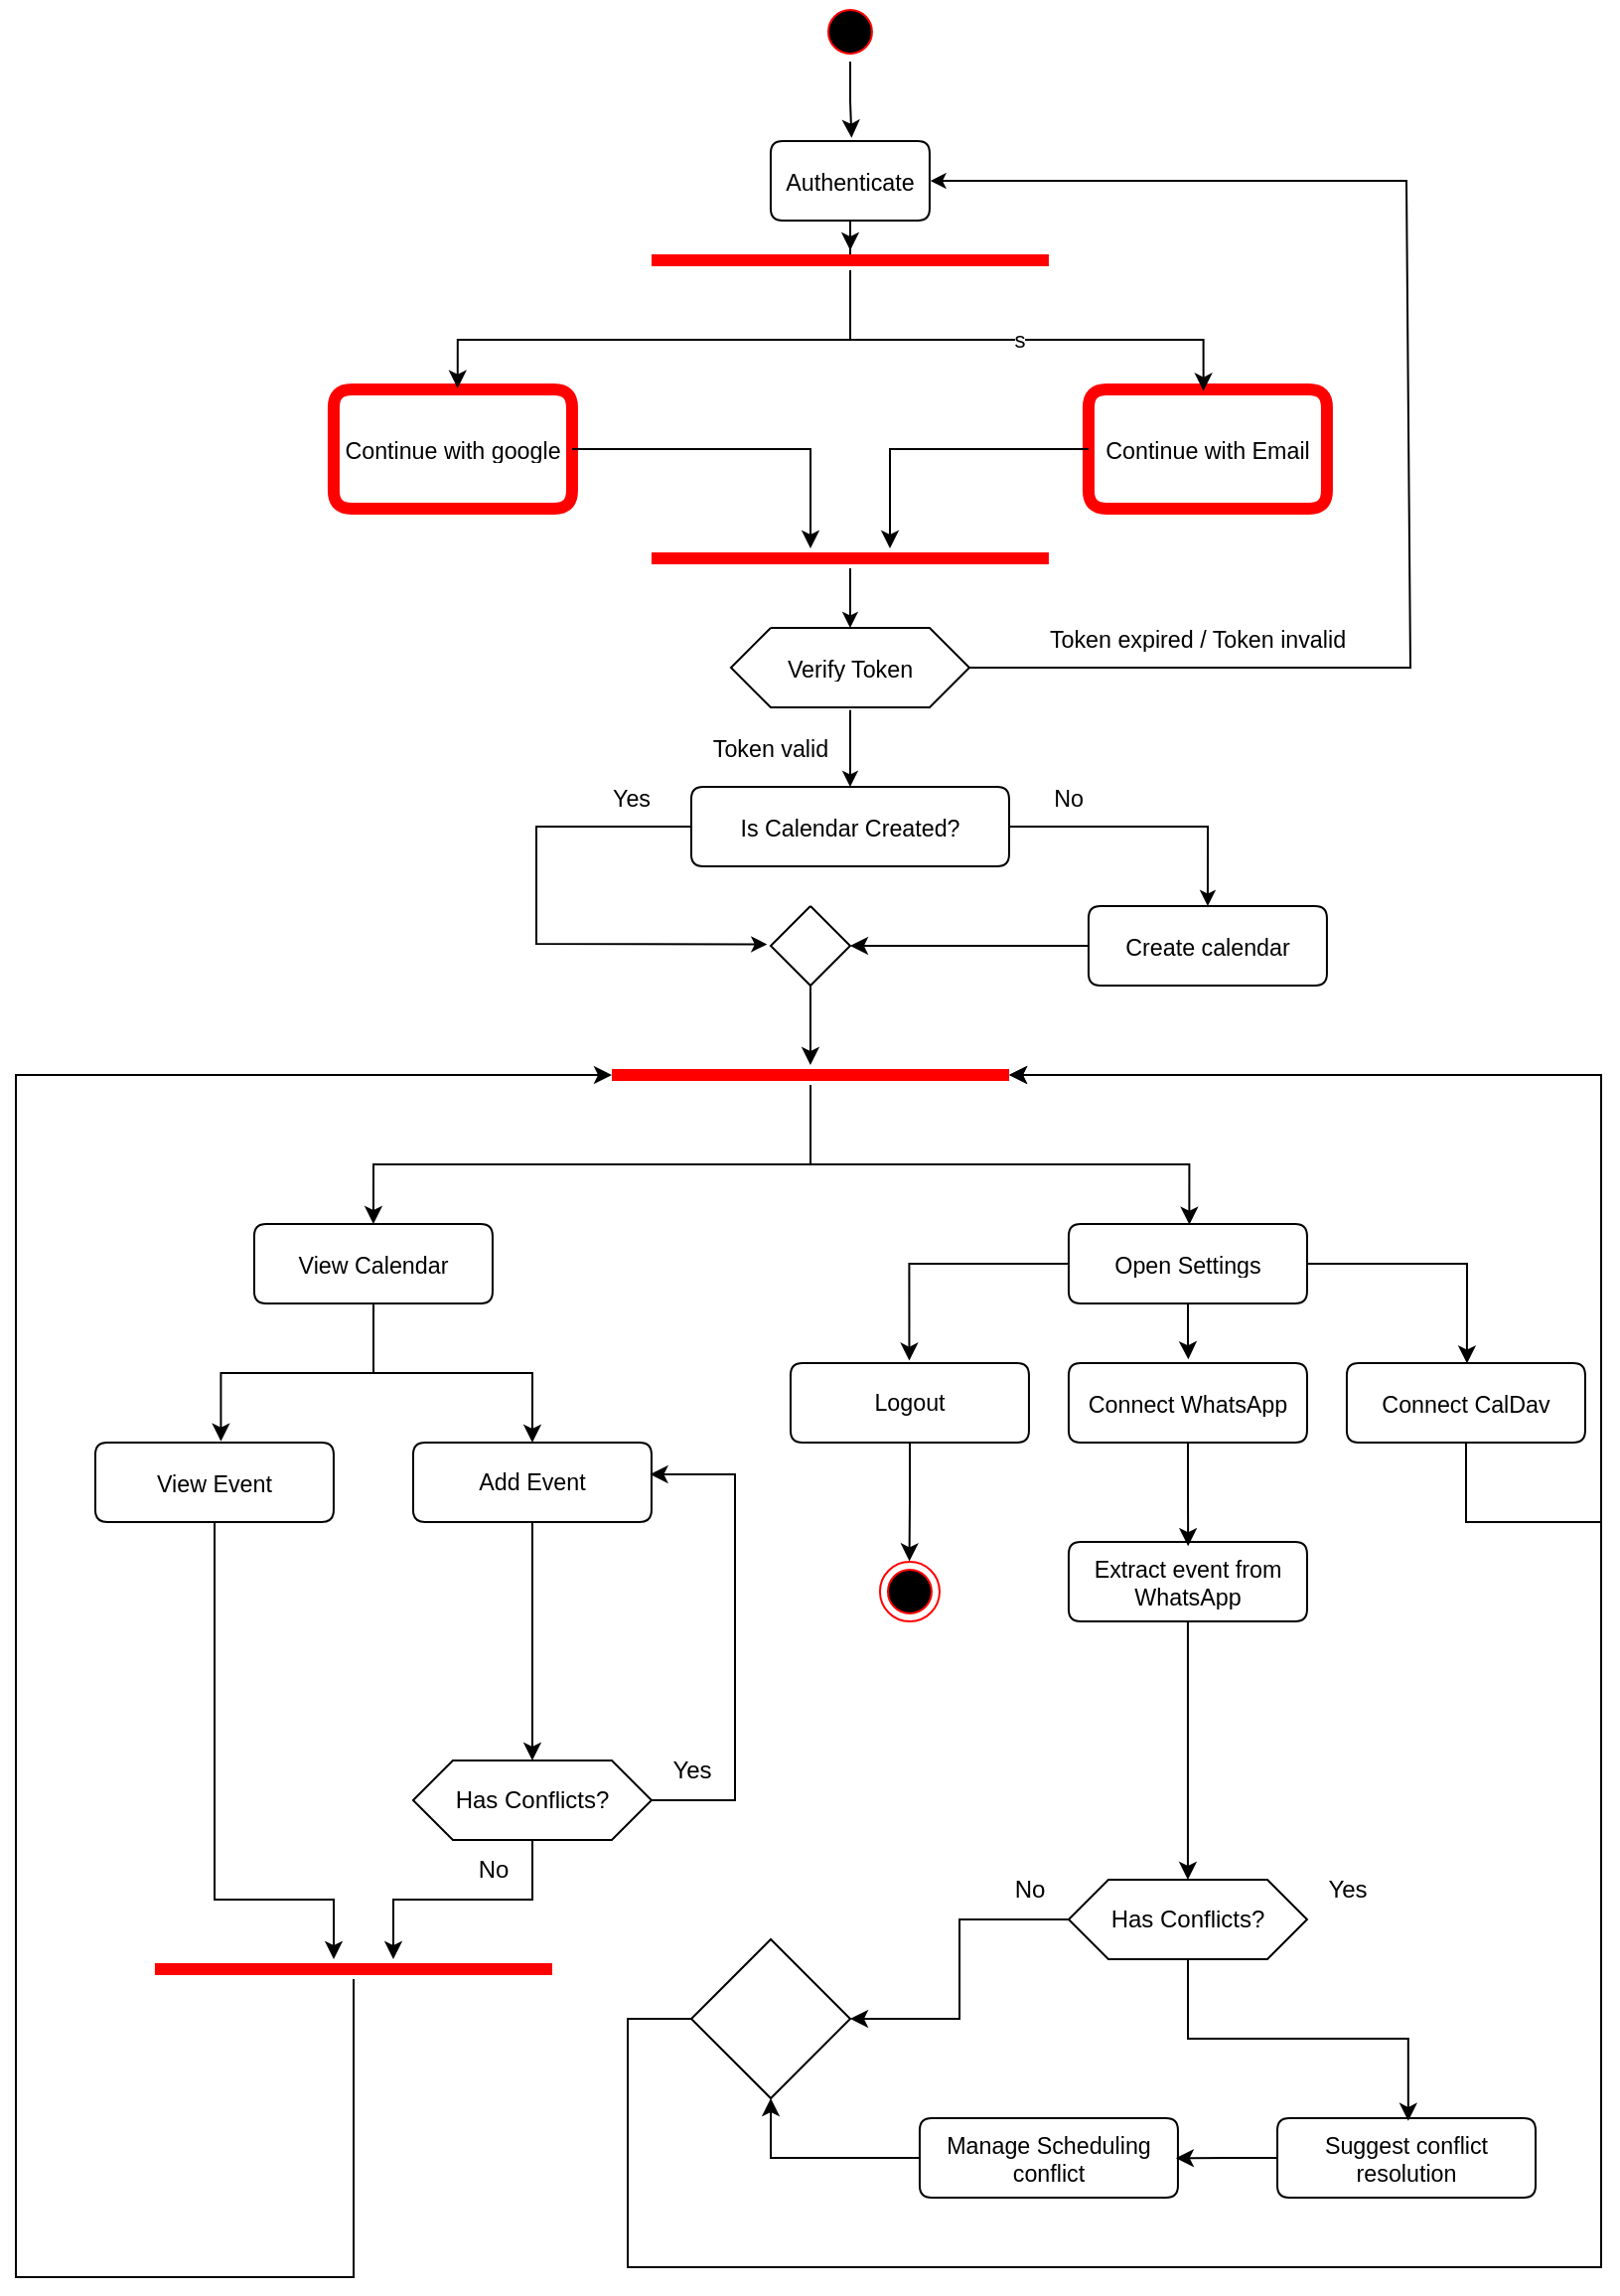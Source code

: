 <mxfile version="24.9.1" pages="2">
  <diagram name="Page-1" id="nKtN6wIFg5wTzeQDNyON">
    <mxGraphModel dx="1466" dy="856" grid="1" gridSize="10" guides="1" tooltips="1" connect="1" arrows="1" fold="1" page="1" pageScale="1" pageWidth="827" pageHeight="1169" math="0" shadow="0">
      <root>
        <mxCell id="0" />
        <mxCell id="1" parent="0" />
        <UserObject label="" tags="Background" id="j5F-Mz4OmRAsj-ysuy_4-1">
          <mxCell style="vsdxID=2;fillColor=#000000;gradientColor=none;shape=stencil(tVHLDoIwEPyaHktqVwl3xP9opEBjpWRbBf7e1sVIfJyMt9mZ2Uc7DErfqUEzKXxAd9KjqUPHYM+kNH2n0YSIGFQMysahbtFd+prqQSVnQmd3TRMm6ttABtvUJcVMzE7cywO5FR6jhA93kQGQG+c3ajEVeZbnn0aKiavJeI4uqGBcT+KiWYWt5nEdb6xql9kk+VHrYUX/euDXN//lwAien98Yaym7tf4aVqQoaKhu);strokeColor=#ff0000;spacingTop=-3;spacingBottom=-3;spacingLeft=-3;spacingRight=-3;points=[];labelBackgroundColor=none;rounded=0;html=1;whiteSpace=wrap;" vertex="1" parent="1">
            <mxGeometry x="416.97" width="30" height="30" as="geometry" />
          </mxCell>
        </UserObject>
        <mxCell id="j5F-Mz4OmRAsj-ysuy_4-152" style="edgeStyle=orthogonalEdgeStyle;rounded=0;orthogonalLoop=1;jettySize=auto;html=1;" edge="1" parent="1" source="j5F-Mz4OmRAsj-ysuy_4-2" target="j5F-Mz4OmRAsj-ysuy_4-3">
          <mxGeometry relative="1" as="geometry" />
        </mxCell>
        <UserObject label="&lt;div style=&quot;font-size: 1px&quot;&gt;&lt;font style=&quot;font-size:11.64px;font-family:Helvetica;color:#000000;direction:ltr;letter-spacing:0px;line-height:120%;opacity:1&quot;&gt;Authenticate&lt;/font&gt;&lt;/div&gt;" tags="Background" id="j5F-Mz4OmRAsj-ysuy_4-2">
          <mxCell style="verticalAlign=middle;align=center;overflow=width;vsdxID=3;fillColor=#ffffff;gradientColor=none;shape=stencil(nZBdDsIgEIRPs+8UEi9Q6wU8AZFVNiI0FH9PL+3EBI1PfduZ+SabDJl+8nZk0moqOZ35Lq54MlvSWqLnLKVeZAYy/TFlPuV0jQ56tJXUanHYodPNtFY2H/byYngbeChd0m1+9kCkED1btQMYJDZgp1ajH/0XXo1+gfVYxsBMEgK2bPPf8aqF4c3wBg==);strokeColor=#000000;spacingTop=-3;spacingBottom=-3;spacingLeft=-3;spacingRight=-3;points=[];labelBackgroundColor=none;rounded=1;html=1;whiteSpace=wrap;" vertex="1" parent="1">
            <mxGeometry x="391.97" y="70" width="80" height="40" as="geometry" />
          </mxCell>
        </UserObject>
        <UserObject label="" tags="Background" id="j5F-Mz4OmRAsj-ysuy_4-3">
          <mxCell style="vsdxID=5;fillColor=#ffffff;gradientColor=none;shape=stencil(fY9LDoAgDERP0z3SeALFe5iI0qhAEH+3F9KFxIW7mfa1nQI2m+m9Bim2GNysTxqiAWxBSrJGB4pJASrAZnRBT8HtdmDv+0xmtbojb7h4TuQJKW52NduOyYVsQVbij03iPcHpyt43TirxK6ge);strokeColor=#ff0000;strokeWidth=6;spacingTop=-3;spacingBottom=-3;spacingLeft=-3;spacingRight=-3;points=[];labelBackgroundColor=none;rounded=0;html=1;whiteSpace=wrap;" vertex="1" parent="1">
            <mxGeometry x="331.97" y="125" width="200" height="10" as="geometry" />
          </mxCell>
        </UserObject>
        <UserObject label="&lt;div style=&quot;font-size: 1px&quot;&gt;&lt;font style=&quot;font-size:11.64px;font-family:Helvetica;color:#000000;direction:ltr;letter-spacing:0px;line-height:120%;opacity:1&quot;&gt;Continue with google&lt;/font&gt;&lt;/div&gt;" tags="Background" id="j5F-Mz4OmRAsj-ysuy_4-4">
          <mxCell style="verticalAlign=middle;align=center;overflow=width;vsdxID=7;fillColor=#ffffff;gradientColor=none;shape=stencil(nZDNDsIgEISfZu8UTp5rfQGfgMgqGxEair9PL+3EBI2n3nZmvskmQ6afvB2ZtJpKTme+iyuezJa0lug5S6kXmYFMf0yZTzldo4MebSW1Whx26HQzrZXNh728GN4GHkqXdJufPRApRM9W7QAGiQ3YqdXoR/+FV6NfYD2WMTCThIAt2/x3vGpheDO8AQ==);strokeColor=#ff0000;strokeWidth=6;spacingTop=-3;spacingBottom=-3;spacingLeft=-3;spacingRight=-3;points=[];labelBackgroundColor=none;rounded=1;html=1;whiteSpace=wrap;" vertex="1" parent="1">
            <mxGeometry x="171.97" y="195" width="120" height="60" as="geometry" />
          </mxCell>
        </UserObject>
        <UserObject label="&lt;div style=&quot;font-size: 1px&quot;&gt;&lt;font style=&quot;font-size:11.64px;font-family:Helvetica;color:#000000;direction:ltr;letter-spacing:0px;line-height:120%;opacity:1&quot;&gt;Continue with Email&lt;/font&gt;&lt;/div&gt;" tags="Background" id="j5F-Mz4OmRAsj-ysuy_4-5">
          <mxCell style="verticalAlign=middle;align=center;overflow=width;vsdxID=9;fillColor=#ffffff;gradientColor=none;shape=stencil(nZDNDsIgEISfZu8UTp5rfQGfgMgqGxEair9PL+3EBI2n3nZmvskmQ6afvB2ZtJpKTme+iyuezJa0lug5S6kXmYFMf0yZTzldo4MebSW1Whx26HQzrZXNh728GN4GHkqXdJufPRApRM9W7QAGiQ3YqdXoR/+FV6NfYD2WMTCThIAt2/x3vGpheDO8AQ==);strokeColor=#ff0000;strokeWidth=6;spacingTop=-3;spacingBottom=-3;spacingLeft=-3;spacingRight=-3;points=[];labelBackgroundColor=none;rounded=1;html=1;whiteSpace=wrap;" vertex="1" parent="1">
            <mxGeometry x="551.97" y="195" width="120" height="60" as="geometry" />
          </mxCell>
        </UserObject>
        <UserObject label="&lt;div style=&quot;font-size: 1px&quot;&gt;&lt;font style=&quot;font-size:11.64px;font-family:Helvetica;color:#000000;direction:ltr;letter-spacing:0px;line-height:120%;opacity:1&quot;&gt;Verify Token&lt;/font&gt;&lt;/div&gt;" tags="Background" id="j5F-Mz4OmRAsj-ysuy_4-7">
          <mxCell style="verticalAlign=middle;align=center;overflow=width;vsdxID=14;fillColor=#ffffff;gradientColor=none;shape=stencil(UzV2Ls5ILEhVNTIoLinKz04tz0wpyVA1dlE1MsrMy0gtyiwBslSNXVWNndPyi1LTi/JL81Ig/IJEkEoQKze/DGRCBUSfoZmemTlIl5FBJUTEAMxzgyjOycxDUmxhrGdsTKxiQwMDFKWmJBkM043daAxH41VOvDsIhAaQgQjHtMycHEg0IMujhztQCBJnxq4A);strokeColor=#000000;spacingTop=-3;spacingBottom=-3;spacingLeft=-3;spacingRight=-3;points=[];labelBackgroundColor=none;rounded=0;html=1;whiteSpace=wrap;" vertex="1" parent="1">
            <mxGeometry x="371.97" y="315" width="120" height="40" as="geometry" />
          </mxCell>
        </UserObject>
        <UserObject label="&lt;div style=&quot;font-size: 1px&quot;&gt;&lt;font style=&quot;font-size:11.64px;font-family:Helvetica;color:#000000;direction:ltr;letter-spacing:0px;line-height:120%;opacity:1&quot;&gt;Token expired / Token invalid&lt;/font&gt;&lt;/div&gt;" tags="Background" id="j5F-Mz4OmRAsj-ysuy_4-8">
          <mxCell style="verticalAlign=middle;align=center;overflow=width;vsdxID=19;fillColor=none;gradientColor=none;shape=stencil(nZBRDoQgDERP03+WHsHFe5iISyOCQdT19kIaIxq//Jtp3zTpAFaTaUYNUkwx+F6v1EYD+AUpyRkdKCYFqACrzgf9C352LfuxyWRWg1/yhT/nRE5IsZWuZtCSK8CPeI0e/hF+jV7AJM4PO7KWCyr390bSiNtEtQM=);strokeColor=none;spacingTop=-3;spacingBottom=-3;spacingLeft=-3;spacingRight=-3;points=[];labelBackgroundColor=none;rounded=0;html=1;whiteSpace=wrap;" vertex="1" parent="1">
            <mxGeometry x="521.97" y="305" width="170" height="30" as="geometry" />
          </mxCell>
        </UserObject>
        <UserObject label="&lt;div style=&quot;font-size: 1px&quot;&gt;&lt;font style=&quot;font-size:11.64px;font-family:Helvetica;color:#000000;direction:ltr;letter-spacing:0px;line-height:120%;opacity:1&quot;&gt;Token valid&lt;/font&gt;&lt;/div&gt;" tags="Background" id="j5F-Mz4OmRAsj-ysuy_4-10">
          <mxCell style="verticalAlign=middle;align=center;overflow=width;vsdxID=22;fillColor=none;gradientColor=none;shape=stencil(nZBRDoQgDERP03+WHsHFe5iISyOCQdT19kIaIxq//Jtp3zTpAFaTaUYNUkwx+F6v1EYD+AUpyRkdKCYFqACrzgf9C352LfuxyWRWg1/yhT/nRE5IsZWuZtCSK8CPeI0e/hF+jV7AJM4PO7KWCyr390bSiNtEtQM=);strokeColor=none;spacingTop=-3;spacingBottom=-3;spacingLeft=-3;spacingRight=-3;points=[];labelBackgroundColor=none;rounded=0;html=1;whiteSpace=wrap;" vertex="1" parent="1">
            <mxGeometry x="352" y="365" width="80" height="20" as="geometry" />
          </mxCell>
        </UserObject>
        <UserObject label="&lt;div style=&quot;font-size: 1px&quot;&gt;&lt;font style=&quot;font-size:11.64px;font-family:Helvetica;color:#000000;direction:ltr;letter-spacing:0px;line-height:120%;opacity:1&quot;&gt;Connect WhatsApp&lt;/font&gt;&lt;/div&gt;" tags="Background" id="j5F-Mz4OmRAsj-ysuy_4-11">
          <mxCell style="verticalAlign=middle;align=center;overflow=width;vsdxID=24;fillColor=#ffffff;gradientColor=none;shape=stencil(nZBdDsIgEIRPs+8UEi9Q6wU8AZFVNiI0FH9PL+3EBI1PfduZ+SabDJl+8nZk0moqOZ35Lq54MlvSWqLnLKVeZAYy/TFlPuV0jQ56tJXUanHYodPNtFY2H/byYngbeChd0m1+9kCkED1btQMYJDZgp1ajH/0XXo1+gfVYxsBMEgK2bPPf8aqF4c3wBg==);strokeColor=#000000;spacingTop=-3;spacingBottom=-3;spacingLeft=-3;spacingRight=-3;points=[];labelBackgroundColor=none;rounded=1;html=1;whiteSpace=wrap;" vertex="1" parent="1">
            <mxGeometry x="541.97" y="685" width="120" height="40" as="geometry" />
          </mxCell>
        </UserObject>
        <mxCell id="j5F-Mz4OmRAsj-ysuy_4-105" style="edgeStyle=orthogonalEdgeStyle;rounded=0;orthogonalLoop=1;jettySize=auto;html=1;" edge="1" parent="1" source="j5F-Mz4OmRAsj-ysuy_4-12" target="j5F-Mz4OmRAsj-ysuy_4-103">
          <mxGeometry relative="1" as="geometry">
            <Array as="points">
              <mxPoint x="112" y="955" />
              <mxPoint x="172" y="955" />
            </Array>
          </mxGeometry>
        </mxCell>
        <UserObject label="&lt;div style=&quot;font-size: 1px&quot;&gt;&lt;font style=&quot;font-size:11.64px;font-family:Helvetica;color:#000000;direction:ltr;letter-spacing:0px;line-height:120%;opacity:1&quot;&gt;View Event&lt;/font&gt;&lt;/div&gt;" tags="Background" id="j5F-Mz4OmRAsj-ysuy_4-12">
          <mxCell style="verticalAlign=middle;align=center;overflow=width;vsdxID=27;fillColor=#ffffff;gradientColor=none;shape=stencil(nZBdDsIgEIRPs+8UEi9Q6wU8AZFVNiI0FH9PL+3EBI1PfduZ+SabDJl+8nZk0moqOZ35Lq54MlvSWqLnLKVeZAYy/TFlPuV0jQ56tJXUanHYodPNtFY2H/byYngbeChd0m1+9kCkED1btQMYJDZgp1ajH/0XXo1+gfVYxsBMEgK2bPPf8aqF4c3wBg==);strokeColor=#000000;spacingTop=-3;spacingBottom=-3;spacingLeft=-3;spacingRight=-3;points=[];labelBackgroundColor=none;rounded=1;html=1;whiteSpace=wrap;" vertex="1" parent="1">
            <mxGeometry x="51.97" y="725" width="120" height="40" as="geometry" />
          </mxCell>
        </UserObject>
        <mxCell id="j5F-Mz4OmRAsj-ysuy_4-162" style="edgeStyle=orthogonalEdgeStyle;rounded=0;orthogonalLoop=1;jettySize=auto;html=1;entryX=0.5;entryY=0;entryDx=0;entryDy=0;" edge="1" parent="1" source="j5F-Mz4OmRAsj-ysuy_4-13" target="j5F-Mz4OmRAsj-ysuy_4-128">
          <mxGeometry relative="1" as="geometry" />
        </mxCell>
        <UserObject label="&lt;div style=&quot;font-size: 1px&quot;&gt;&lt;font style=&quot;font-size:11.64px;font-family:Helvetica;color:#000000;direction:ltr;letter-spacing:0px;line-height:120%;opacity:1&quot;&gt;Extract event from WhatsApp&lt;/font&gt;&lt;/div&gt;" tags="Background" id="j5F-Mz4OmRAsj-ysuy_4-13">
          <mxCell style="verticalAlign=middle;align=center;overflow=width;vsdxID=25;fillColor=#ffffff;gradientColor=none;shape=stencil(nZBdDsIgEIRPs+8UEi9Q6wU8AZFVNiI0FH9PL+3EBI1PfduZ+SabDJl+8nZk0moqOZ35Lq54MlvSWqLnLKVeZAYy/TFlPuV0jQ56tJXUanHYodPNtFY2H/byYngbeChd0m1+9kCkED1btQMYJDZgp1ajH/0XXo1+gfVYxsBMEgK2bPPf8aqF4c3wBg==);strokeColor=#000000;spacingTop=-3;spacingBottom=-3;spacingLeft=-3;spacingRight=-3;points=[];labelBackgroundColor=none;rounded=1;html=1;whiteSpace=wrap;" vertex="1" parent="1">
            <mxGeometry x="541.97" y="775" width="120" height="40" as="geometry" />
          </mxCell>
        </UserObject>
        <mxCell id="j5F-Mz4OmRAsj-ysuy_4-93" style="edgeStyle=orthogonalEdgeStyle;rounded=0;orthogonalLoop=1;jettySize=auto;html=1;" edge="1" parent="1" source="j5F-Mz4OmRAsj-ysuy_4-14" target="j5F-Mz4OmRAsj-ysuy_4-91">
          <mxGeometry relative="1" as="geometry" />
        </mxCell>
        <UserObject label="" tags="Background" id="j5F-Mz4OmRAsj-ysuy_4-14">
          <mxCell style="vsdxID=31;fillColor=#ffffff;gradientColor=none;shape=stencil(nZBLDoQgEERP03uk4wnUuYeJKB0RDDKj3l5Ix/iJcTG7KnhVSRdgMel6VCDFFLzr1UxN0IAlSElWK08hKsAKsGidV513X9uwH+tEJjW4X2pYOJeLFJFiZcvuw6QheyIzcUXzF/bWukcf2b9bL2QUx4ktGcMLnf/vk8QnnhOrDQ==);strokeColor=#000000;spacingTop=-3;spacingBottom=-3;spacingLeft=-3;spacingRight=-3;points=[];labelBackgroundColor=none;rounded=0;html=1;whiteSpace=wrap;" vertex="1" parent="1">
            <mxGeometry x="391.97" y="455" width="40" height="40" as="geometry" />
          </mxCell>
        </UserObject>
        <mxCell id="j5F-Mz4OmRAsj-ysuy_4-151" style="edgeStyle=orthogonalEdgeStyle;rounded=0;orthogonalLoop=1;jettySize=auto;html=1;entryX=0.5;entryY=0;entryDx=0;entryDy=0;" edge="1" parent="1" source="j5F-Mz4OmRAsj-ysuy_4-17" target="j5F-Mz4OmRAsj-ysuy_4-145">
          <mxGeometry relative="1" as="geometry" />
        </mxCell>
        <UserObject label="&lt;div style=&quot;&quot;&gt;&lt;span style=&quot;font-size: 11.64px;&quot;&gt;Add Event&lt;/span&gt;&lt;/div&gt;" tags="Background" id="j5F-Mz4OmRAsj-ysuy_4-17">
          <mxCell style="verticalAlign=middle;align=center;overflow=width;vsdxID=40;fillColor=#ffffff;gradientColor=none;shape=stencil(nZBdDsIgEIRPs+8UEi9Q6wU8AZFVNiI0FH9PL+3EBI1PfduZ+SabDJl+8nZk0moqOZ35Lq54MlvSWqLnLKVeZAYy/TFlPuV0jQ56tJXUanHYodPNtFY2H/byYngbeChd0m1+9kCkED1btQMYJDZgp1ajH/0XXo1+gfVYxsBMEgK2bPPf8aqF4c3wBg==);strokeColor=#000000;spacingTop=-3;spacingBottom=-3;spacingLeft=-3;spacingRight=-3;points=[];labelBackgroundColor=none;rounded=1;html=1;whiteSpace=wrap;" vertex="1" parent="1">
            <mxGeometry x="211.97" y="725" width="120" height="40" as="geometry" />
          </mxCell>
        </UserObject>
        <UserObject label="&lt;div style=&quot;font-size: 1px&quot;&gt;&lt;font style=&quot;font-size:11.64px;font-family:Helvetica;color:#000000;direction:ltr;letter-spacing:0px;line-height:120%;opacity:1&quot;&gt;View Calendar&lt;/font&gt;&lt;/div&gt;" tags="Background" id="j5F-Mz4OmRAsj-ysuy_4-19">
          <mxCell style="verticalAlign=middle;align=center;overflow=width;vsdxID=43;fillColor=#ffffff;gradientColor=none;shape=stencil(nZBdDsIgEIRPs+8UEi9Q6wU8AZFVNiI0FH9PL+3EBI1PfduZ+SabDJl+8nZk0moqOZ35Lq54MlvSWqLnLKVeZAYy/TFlPuV0jQ56tJXUanHYodPNtFY2H/byYngbeChd0m1+9kCkED1btQMYJDZgp1ajH/0XXo1+gfVYxsBMEgK2bPPf8aqF4c3wBg==);strokeColor=#000000;spacingTop=-3;spacingBottom=-3;spacingLeft=-3;spacingRight=-3;points=[];labelBackgroundColor=none;rounded=1;html=1;whiteSpace=wrap;" vertex="1" parent="1">
            <mxGeometry x="131.97" y="615" width="120" height="40" as="geometry" />
          </mxCell>
        </UserObject>
        <UserObject label="&lt;div style=&quot;font-size: 1px&quot;&gt;&lt;font style=&quot;font-size:11.64px;font-family:Helvetica;color:#000000;direction:ltr;letter-spacing:0px;line-height:120%;opacity:1&quot;&gt;Suggest conflict resolution&lt;/font&gt;&lt;/div&gt;" tags="Background" id="j5F-Mz4OmRAsj-ysuy_4-20">
          <mxCell style="verticalAlign=middle;align=center;overflow=width;vsdxID=46;fillColor=#ffffff;gradientColor=none;shape=stencil(nZBdDsIgEIRPs+8UEi9Q6wU8AZFVNiI0FH9PL+3EBI1PfduZ+SabDJl+8nZk0moqOZ35Lq54MlvSWqLnLKVeZAYy/TFlPuV0jQ56tJXUanHYodPNtFY2H/byYngbeChd0m1+9kCkED1btQMYJDZgp1ajH/0XXo1+gfVYxsBMEgK2bPPf8aqF4c3wBg==);strokeColor=#000000;spacingTop=-3;spacingBottom=-3;spacingLeft=-3;spacingRight=-3;points=[];labelBackgroundColor=none;rounded=1;html=1;whiteSpace=wrap;" vertex="1" parent="1">
            <mxGeometry x="647" y="1065" width="130" height="40" as="geometry" />
          </mxCell>
        </UserObject>
        <UserObject label="&lt;div style=&quot;font-size: 1px&quot;&gt;&lt;font style=&quot;font-size:11.64px;font-family:Helvetica;color:#000000;direction:ltr;letter-spacing:0px;line-height:120%;opacity:1&quot;&gt;Is Calendar Created?&lt;/font&gt;&lt;/div&gt;" tags="Background" id="j5F-Mz4OmRAsj-ysuy_4-21">
          <mxCell style="verticalAlign=middle;align=center;overflow=width;vsdxID=21;fillColor=#ffffff;gradientColor=none;shape=stencil(nZBdDsIgEIRPs+8UEi9Q6wU8AZFVNiI0FH9PL+3EBI1PfduZ+SabDJl+8nZk0moqOZ35Lq54MlvSWqLnLKVeZAYy/TFlPuV0jQ56tJXUanHYodPNtFY2H/byYngbeChd0m1+9kCkED1btQMYJDZgp1ajH/0XXo1+gfVYxsBMEgK2bPPf8aqF4c3wBg==);strokeColor=#000000;spacingTop=-3;spacingBottom=-3;spacingLeft=-3;spacingRight=-3;points=[];labelBackgroundColor=none;rounded=1;html=1;whiteSpace=wrap;" vertex="1" parent="1">
            <mxGeometry x="351.97" y="395" width="160" height="40" as="geometry" />
          </mxCell>
        </UserObject>
        <mxCell id="j5F-Mz4OmRAsj-ysuy_4-98" style="edgeStyle=orthogonalEdgeStyle;rounded=0;orthogonalLoop=1;jettySize=auto;html=1;" edge="1" parent="1" source="j5F-Mz4OmRAsj-ysuy_4-22" target="j5F-Mz4OmRAsj-ysuy_4-14">
          <mxGeometry relative="1" as="geometry">
            <mxPoint x="611.97" y="695" as="targetPoint" />
            <Array as="points">
              <mxPoint x="494" y="475" />
              <mxPoint x="494" y="475" />
            </Array>
          </mxGeometry>
        </mxCell>
        <UserObject label="&lt;div style=&quot;font-size: 1px&quot;&gt;&lt;font style=&quot;font-size:11.64px;font-family:Helvetica;color:#000000;direction:ltr;letter-spacing:0px;line-height:120%;opacity:1&quot;&gt;Create calendar&lt;/font&gt;&lt;/div&gt;" tags="Background" id="j5F-Mz4OmRAsj-ysuy_4-22">
          <mxCell style="verticalAlign=middle;align=center;overflow=width;vsdxID=52;fillColor=#ffffff;gradientColor=none;shape=stencil(nZBdDsIgEIRPs+8UEi9Q6wU8AZFVNiI0FH9PL+3EBI1PfduZ+SabDJl+8nZk0moqOZ35Lq54MlvSWqLnLKVeZAYy/TFlPuV0jQ56tJXUanHYodPNtFY2H/byYngbeChd0m1+9kCkED1btQMYJDZgp1ajH/0XXo1+gfVYxsBMEgK2bPPf8aqF4c3wBg==);strokeColor=#000000;spacingTop=-3;spacingBottom=-3;spacingLeft=-3;spacingRight=-3;points=[];labelBackgroundColor=none;rounded=1;html=1;whiteSpace=wrap;" vertex="1" parent="1">
            <mxGeometry x="551.97" y="455" width="120" height="40" as="geometry" />
          </mxCell>
        </UserObject>
        <mxCell id="j5F-Mz4OmRAsj-ysuy_4-140" style="edgeStyle=orthogonalEdgeStyle;rounded=0;orthogonalLoop=1;jettySize=auto;html=1;entryX=0.5;entryY=1;entryDx=0;entryDy=0;" edge="1" parent="1" source="j5F-Mz4OmRAsj-ysuy_4-23" target="j5F-Mz4OmRAsj-ysuy_4-138">
          <mxGeometry relative="1" as="geometry" />
        </mxCell>
        <UserObject label="&lt;div style=&quot;font-size: 1px&quot;&gt;&lt;font style=&quot;font-size:11.64px;font-family:Helvetica;color:#000000;direction:ltr;letter-spacing:0px;line-height:120%;opacity:1&quot;&gt;Manage Scheduling conflict&lt;/font&gt;&lt;/div&gt;" tags="Background" id="j5F-Mz4OmRAsj-ysuy_4-23">
          <mxCell style="verticalAlign=middle;align=center;overflow=width;vsdxID=49;fillColor=#ffffff;gradientColor=none;shape=stencil(nZBdDsIgEIRPs+8UEi9Q6wU8AZFVNiI0FH9PL+3EBI1PfduZ+SabDJl+8nZk0moqOZ35Lq54MlvSWqLnLKVeZAYy/TFlPuV0jQ56tJXUanHYodPNtFY2H/byYngbeChd0m1+9kCkED1btQMYJDZgp1ajH/0XXo1+gfVYxsBMEgK2bPPf8aqF4c3wBg==);strokeColor=#000000;spacingTop=-3;spacingBottom=-3;spacingLeft=-3;spacingRight=-3;points=[];labelBackgroundColor=none;rounded=1;html=1;whiteSpace=wrap;" vertex="1" parent="1">
            <mxGeometry x="466.97" y="1065" width="130" height="40" as="geometry" />
          </mxCell>
        </UserObject>
        <UserObject label="&lt;div style=&quot;font-size: 1px&quot;&gt;&lt;font style=&quot;font-size:11.64px;font-family:Helvetica;color:#000000;direction:ltr;letter-spacing:0px;line-height:120%;opacity:1&quot;&gt;No&lt;/font&gt;&lt;/div&gt;" tags="Background" id="j5F-Mz4OmRAsj-ysuy_4-31">
          <mxCell style="verticalAlign=middle;align=center;overflow=width;vsdxID=70;fillColor=none;gradientColor=none;shape=stencil(nZBRDoQgDERP03+WHsHFe5iISyOCQdT19kIaIxq//Jtp3zTpAFaTaUYNUkwx+F6v1EYD+AUpyRkdKCYFqACrzgf9C352LfuxyWRWg1/yhT/nRE5IsZWuZtCSK8CPeI0e/hF+jV7AJM4PO7KWCyr390bSiNtEtQM=);strokeColor=none;spacingTop=-3;spacingBottom=-3;spacingLeft=-3;spacingRight=-3;points=[];labelBackgroundColor=none;rounded=0;html=1;whiteSpace=wrap;" vertex="1" parent="1">
            <mxGeometry x="511.97" y="385" width="60" height="30" as="geometry" />
          </mxCell>
        </UserObject>
        <UserObject label="&lt;div style=&quot;font-size: 1px&quot;&gt;&lt;font style=&quot;font-size:11.64px;font-family:Helvetica;color:#000000;direction:ltr;letter-spacing:0px;line-height:120%;opacity:1&quot;&gt;Yes&lt;/font&gt;&lt;/div&gt;" tags="Background" id="j5F-Mz4OmRAsj-ysuy_4-32">
          <mxCell style="verticalAlign=middle;align=center;overflow=width;vsdxID=71;fillColor=none;gradientColor=none;shape=stencil(nZBRDoQgDERP03+WHsHFe5iISyOCQdT19kIaIxq//Jtp3zTpAFaTaUYNUkwx+F6v1EYD+AUpyRkdKCYFqACrzgf9C352LfuxyWRWg1/yhT/nRE5IsZWuZtCSK8CPeI0e/hF+jV7AJM4PO7KWCyr390bSiNtEtQM=);strokeColor=none;spacingTop=-3;spacingBottom=-3;spacingLeft=-3;spacingRight=-3;points=[];labelBackgroundColor=none;rounded=0;html=1;whiteSpace=wrap;" vertex="1" parent="1">
            <mxGeometry x="292" y="385" width="60" height="30" as="geometry" />
          </mxCell>
        </UserObject>
        <UserObject label="" tags="Background" id="j5F-Mz4OmRAsj-ysuy_4-39">
          <mxCell style="vsdxID=13;edgeStyle=none;startArrow=none;endArrow=classic;startSize=5;endSize=5;strokeColor=#000000;spacingTop=0;spacingBottom=0;spacingLeft=0;spacingRight=0;verticalAlign=middle;html=1;labelBackgroundColor=#ffffff;rounded=0;entryX=0.5;entryY=0;entryDx=0;entryDy=0;entryPerimeter=0;" edge="1" parent="1" source="j5F-Mz4OmRAsj-ysuy_4-126" target="j5F-Mz4OmRAsj-ysuy_4-7">
            <mxGeometry relative="1" as="geometry">
              <mxPoint y="121" as="offset" />
              <Array as="points" />
              <mxPoint x="431.97" y="325" as="sourcePoint" />
            </mxGeometry>
          </mxCell>
        </UserObject>
        <mxCell id="j5F-Mz4OmRAsj-ysuy_4-40" vertex="1" parent="1">
          <mxGeometry x="712" y="145" as="geometry" />
        </mxCell>
        <UserObject label="" tags="Background" id="j5F-Mz4OmRAsj-ysuy_4-41">
          <mxCell style="vsdxID=15;edgeStyle=none;startArrow=none;endArrow=classic;startSize=5;endSize=5;strokeColor=#000000;spacingTop=0;spacingBottom=0;spacingLeft=0;spacingRight=0;verticalAlign=middle;html=1;labelBackgroundColor=#ffffff;rounded=0;exitX=1;exitY=0.5;exitDx=0;exitDy=0;exitPerimeter=0;entryX=1.004;entryY=0.501;entryDx=0;entryDy=0;entryPerimeter=0;" edge="1" parent="1" source="j5F-Mz4OmRAsj-ysuy_4-7" target="j5F-Mz4OmRAsj-ysuy_4-2">
            <mxGeometry relative="1" as="geometry">
              <mxPoint x="-201" y="151" as="offset" />
              <Array as="points">
                <mxPoint x="714" y="335" />
                <mxPoint x="712" y="90" />
              </Array>
              <mxPoint x="692" y="145" as="targetPoint" />
            </mxGeometry>
          </mxCell>
        </UserObject>
        <mxCell id="j5F-Mz4OmRAsj-ysuy_4-43" vertex="1" parent="1">
          <mxGeometry x="712" y="145" as="geometry" />
        </mxCell>
        <UserObject label="" tags="Background" id="j5F-Mz4OmRAsj-ysuy_4-45">
          <mxCell style="vsdxID=20;edgeStyle=none;startArrow=none;endArrow=classic;startSize=5;endSize=5;strokeColor=#000000;spacingTop=0;spacingBottom=0;spacingLeft=0;spacingRight=0;verticalAlign=middle;html=1;labelBackgroundColor=#ffffff;rounded=0;exitX=0.5;exitY=1.033;exitDx=0;exitDy=0;exitPerimeter=0;entryX=0.5;entryY=0;entryDx=0;entryDy=0;entryPerimeter=0;" edge="1" parent="1" source="j5F-Mz4OmRAsj-ysuy_4-7" target="j5F-Mz4OmRAsj-ysuy_4-21">
            <mxGeometry relative="1" as="geometry">
              <mxPoint y="126" as="offset" />
              <Array as="points" />
              <mxPoint x="452" y="545" as="sourcePoint" />
            </mxGeometry>
          </mxCell>
        </UserObject>
        <mxCell id="j5F-Mz4OmRAsj-ysuy_4-48" vertex="1" parent="1">
          <mxGeometry x="191.97" y="775" as="geometry" />
        </mxCell>
        <mxCell id="j5F-Mz4OmRAsj-ysuy_4-54" vertex="1" parent="1">
          <mxGeometry x="531.97" y="915" as="geometry" />
        </mxCell>
        <UserObject label="" tags="Background" id="j5F-Mz4OmRAsj-ysuy_4-64">
          <mxCell style="vsdxID=51;edgeStyle=none;startArrow=none;endArrow=classic;startSize=5;endSize=5;strokeColor=#000000;spacingTop=0;spacingBottom=0;spacingLeft=0;spacingRight=0;verticalAlign=middle;html=1;labelBackgroundColor=#ffffff;rounded=0;exitX=1;exitY=0.5;exitDx=0;exitDy=0;exitPerimeter=0;entryX=0.5;entryY=0;entryDx=0;entryDy=0;entryPerimeter=0;" edge="1" parent="1" source="j5F-Mz4OmRAsj-ysuy_4-21" target="j5F-Mz4OmRAsj-ysuy_4-22">
            <mxGeometry relative="1" as="geometry">
              <mxPoint x="-55" y="131" as="offset" />
              <Array as="points">
                <mxPoint x="612" y="415" />
              </Array>
            </mxGeometry>
          </mxCell>
        </UserObject>
        <mxCell id="j5F-Mz4OmRAsj-ysuy_4-65" vertex="1" parent="1">
          <mxGeometry x="271.97" y="635" as="geometry" />
        </mxCell>
        <UserObject label="" tags="Background" id="j5F-Mz4OmRAsj-ysuy_4-66">
          <mxCell style="vsdxID=53;edgeStyle=none;startArrow=none;endArrow=classic;startSize=5;endSize=5;strokeColor=#000000;spacingTop=0;spacingBottom=0;spacingLeft=0;spacingRight=0;verticalAlign=middle;html=1;labelBackgroundColor=#ffffff;rounded=0;exitX=0;exitY=0.5;exitDx=0;exitDy=0;exitPerimeter=0;entryX=-0.046;entryY=0.481;entryDx=0;entryDy=0;entryPerimeter=0;" edge="1" parent="1" source="j5F-Mz4OmRAsj-ysuy_4-21" target="j5F-Mz4OmRAsj-ysuy_4-14">
            <mxGeometry relative="1" as="geometry">
              <mxPoint x="79" y="186" as="offset" />
              <Array as="points">
                <mxPoint x="274" y="415" />
                <mxPoint x="274" y="474" />
              </Array>
            </mxGeometry>
          </mxCell>
        </UserObject>
        <mxCell id="j5F-Mz4OmRAsj-ysuy_4-69" vertex="1" parent="1">
          <mxGeometry x="191.97" y="775" as="geometry" />
        </mxCell>
        <mxCell id="j5F-Mz4OmRAsj-ysuy_4-81" style="edgeStyle=orthogonalEdgeStyle;rounded=0;orthogonalLoop=1;jettySize=auto;html=1;entryX=0.5;entryY=0;entryDx=0;entryDy=0;entryPerimeter=0;" edge="1" parent="1" source="j5F-Mz4OmRAsj-ysuy_4-19" target="j5F-Mz4OmRAsj-ysuy_4-17">
          <mxGeometry relative="1" as="geometry" />
        </mxCell>
        <UserObject label="&lt;div style=&quot;font-size: 1px&quot;&gt;&lt;font style=&quot;font-size:11.64px;font-family:Helvetica;color:#000000;direction:ltr;letter-spacing:0px;line-height:120%;opacity:1&quot;&gt;Open Settings&lt;/font&gt;&lt;/div&gt;" tags="Background" id="j5F-Mz4OmRAsj-ysuy_4-82">
          <mxCell style="verticalAlign=middle;align=center;overflow=width;vsdxID=24;fillColor=#ffffff;gradientColor=none;shape=stencil(nZBdDsIgEIRPs+8UEi9Q6wU8AZFVNiI0FH9PL+3EBI1PfduZ+SabDJl+8nZk0moqOZ35Lq54MlvSWqLnLKVeZAYy/TFlPuV0jQ56tJXUanHYodPNtFY2H/byYngbeChd0m1+9kCkED1btQMYJDZgp1ajH/0XXo1+gfVYxsBMEgK2bPPf8aqF4c3wBg==);strokeColor=#000000;spacingTop=-3;spacingBottom=-3;spacingLeft=-3;spacingRight=-3;points=[];labelBackgroundColor=none;rounded=1;html=1;whiteSpace=wrap;" vertex="1" parent="1">
            <mxGeometry x="541.97" y="615" width="120" height="40" as="geometry" />
          </mxCell>
        </UserObject>
        <mxCell id="j5F-Mz4OmRAsj-ysuy_4-83" style="edgeStyle=orthogonalEdgeStyle;rounded=0;orthogonalLoop=1;jettySize=auto;html=1;entryX=0.527;entryY=-0.016;entryDx=0;entryDy=0;entryPerimeter=0;" edge="1" parent="1" source="j5F-Mz4OmRAsj-ysuy_4-19" target="j5F-Mz4OmRAsj-ysuy_4-12">
          <mxGeometry relative="1" as="geometry" />
        </mxCell>
        <mxCell id="j5F-Mz4OmRAsj-ysuy_4-154" style="edgeStyle=orthogonalEdgeStyle;rounded=0;orthogonalLoop=1;jettySize=auto;html=1;entryX=1;entryY=0.5;entryDx=0;entryDy=0;entryPerimeter=0;" edge="1" parent="1" source="j5F-Mz4OmRAsj-ysuy_4-84" target="j5F-Mz4OmRAsj-ysuy_4-91">
          <mxGeometry relative="1" as="geometry">
            <mxPoint x="584" y="535" as="targetPoint" />
            <Array as="points">
              <mxPoint x="742" y="765" />
              <mxPoint x="810" y="765" />
              <mxPoint x="810" y="540" />
            </Array>
          </mxGeometry>
        </mxCell>
        <UserObject label="&lt;div style=&quot;font-size: 1px&quot;&gt;&lt;font style=&quot;font-size:11.64px;font-family:Helvetica;color:#000000;direction:ltr;letter-spacing:0px;line-height:120%;opacity:1&quot;&gt;Connect CalDav&lt;/font&gt;&lt;/div&gt;" tags="Background" id="j5F-Mz4OmRAsj-ysuy_4-84">
          <mxCell style="verticalAlign=middle;align=center;overflow=width;vsdxID=24;fillColor=#ffffff;gradientColor=none;shape=stencil(nZBdDsIgEIRPs+8UEi9Q6wU8AZFVNiI0FH9PL+3EBI1PfduZ+SabDJl+8nZk0moqOZ35Lq54MlvSWqLnLKVeZAYy/TFlPuV0jQ56tJXUanHYodPNtFY2H/byYngbeChd0m1+9kCkED1btQMYJDZgp1ajH/0XXo1+gfVYxsBMEgK2bPPf8aqF4c3wBg==);strokeColor=#000000;spacingTop=-3;spacingBottom=-3;spacingLeft=-3;spacingRight=-3;points=[];labelBackgroundColor=none;rounded=1;html=1;whiteSpace=wrap;" vertex="1" parent="1">
            <mxGeometry x="681.97" y="685" width="120" height="40" as="geometry" />
          </mxCell>
        </UserObject>
        <UserObject label="&lt;div style=&quot;&quot;&gt;&lt;span style=&quot;font-size: 11.64px;&quot;&gt;Logout&lt;/span&gt;&lt;/div&gt;" tags="Background" id="j5F-Mz4OmRAsj-ysuy_4-85">
          <mxCell style="verticalAlign=middle;align=center;overflow=width;vsdxID=24;fillColor=#ffffff;gradientColor=none;shape=stencil(nZBdDsIgEIRPs+8UEi9Q6wU8AZFVNiI0FH9PL+3EBI1PfduZ+SabDJl+8nZk0moqOZ35Lq54MlvSWqLnLKVeZAYy/TFlPuV0jQ56tJXUanHYodPNtFY2H/byYngbeChd0m1+9kCkED1btQMYJDZgp1ajH/0XXo1+gfVYxsBMEgK2bPPf8aqF4c3wBg==);strokeColor=#000000;spacingTop=-3;spacingBottom=-3;spacingLeft=-3;spacingRight=-3;points=[];labelBackgroundColor=none;rounded=1;html=1;whiteSpace=wrap;" vertex="1" parent="1">
            <mxGeometry x="401.97" y="685" width="120" height="40" as="geometry" />
          </mxCell>
        </UserObject>
        <mxCell id="j5F-Mz4OmRAsj-ysuy_4-88" style="edgeStyle=orthogonalEdgeStyle;rounded=0;orthogonalLoop=1;jettySize=auto;html=1;entryX=0.504;entryY=0.005;entryDx=0;entryDy=0;entryPerimeter=0;" edge="1" parent="1" source="j5F-Mz4OmRAsj-ysuy_4-82" target="j5F-Mz4OmRAsj-ysuy_4-84">
          <mxGeometry relative="1" as="geometry" />
        </mxCell>
        <mxCell id="j5F-Mz4OmRAsj-ysuy_4-89" style="edgeStyle=orthogonalEdgeStyle;rounded=0;orthogonalLoop=1;jettySize=auto;html=1;entryX=0.502;entryY=-0.048;entryDx=0;entryDy=0;entryPerimeter=0;" edge="1" parent="1" source="j5F-Mz4OmRAsj-ysuy_4-82" target="j5F-Mz4OmRAsj-ysuy_4-11">
          <mxGeometry relative="1" as="geometry">
            <mxPoint x="471.97" y="935" as="targetPoint" />
          </mxGeometry>
        </mxCell>
        <mxCell id="j5F-Mz4OmRAsj-ysuy_4-91" value="" style="shape=line;html=1;strokeWidth=6;strokeColor=#ff0000;" vertex="1" parent="1">
          <mxGeometry x="312" y="535" width="200" height="10" as="geometry" />
        </mxCell>
        <mxCell id="j5F-Mz4OmRAsj-ysuy_4-95" style="edgeStyle=orthogonalEdgeStyle;rounded=0;orthogonalLoop=1;jettySize=auto;html=1;entryX=0.506;entryY=0.008;entryDx=0;entryDy=0;entryPerimeter=0;" edge="1" parent="1" source="j5F-Mz4OmRAsj-ysuy_4-91" target="j5F-Mz4OmRAsj-ysuy_4-82">
          <mxGeometry relative="1" as="geometry">
            <Array as="points">
              <mxPoint x="412" y="585" />
              <mxPoint x="603" y="585" />
            </Array>
          </mxGeometry>
        </mxCell>
        <mxCell id="j5F-Mz4OmRAsj-ysuy_4-96" style="edgeStyle=orthogonalEdgeStyle;rounded=0;orthogonalLoop=1;jettySize=auto;html=1;entryX=0.5;entryY=0;entryDx=0;entryDy=0;entryPerimeter=0;" edge="1" parent="1" source="j5F-Mz4OmRAsj-ysuy_4-91" target="j5F-Mz4OmRAsj-ysuy_4-19">
          <mxGeometry relative="1" as="geometry">
            <Array as="points">
              <mxPoint x="412" y="585" />
              <mxPoint x="192" y="585" />
            </Array>
          </mxGeometry>
        </mxCell>
        <mxCell id="j5F-Mz4OmRAsj-ysuy_4-100" style="edgeStyle=orthogonalEdgeStyle;rounded=0;orthogonalLoop=1;jettySize=auto;html=1;entryX=0.493;entryY=-0.01;entryDx=0;entryDy=0;entryPerimeter=0;" edge="1" parent="1" source="j5F-Mz4OmRAsj-ysuy_4-85" target="j5F-Mz4OmRAsj-ysuy_4-28">
          <mxGeometry relative="1" as="geometry" />
        </mxCell>
        <mxCell id="j5F-Mz4OmRAsj-ysuy_4-101" style="edgeStyle=orthogonalEdgeStyle;rounded=0;orthogonalLoop=1;jettySize=auto;html=1;entryX=0.501;entryY=0.053;entryDx=0;entryDy=0;entryPerimeter=0;" edge="1" parent="1" source="j5F-Mz4OmRAsj-ysuy_4-11" target="j5F-Mz4OmRAsj-ysuy_4-13">
          <mxGeometry relative="1" as="geometry" />
        </mxCell>
        <mxCell id="j5F-Mz4OmRAsj-ysuy_4-103" value="" style="shape=line;html=1;strokeWidth=6;strokeColor=#ff0000;" vertex="1" parent="1">
          <mxGeometry x="81.97" y="985" width="200" height="10" as="geometry" />
        </mxCell>
        <mxCell id="j5F-Mz4OmRAsj-ysuy_4-108" style="edgeStyle=orthogonalEdgeStyle;rounded=0;orthogonalLoop=1;jettySize=auto;html=1;entryX=0;entryY=0.5;entryDx=0;entryDy=0;entryPerimeter=0;" edge="1" parent="1" source="j5F-Mz4OmRAsj-ysuy_4-103" target="j5F-Mz4OmRAsj-ysuy_4-91">
          <mxGeometry relative="1" as="geometry">
            <Array as="points">
              <mxPoint x="182" y="1145" />
              <mxPoint x="12" y="1145" />
              <mxPoint x="12" y="540" />
            </Array>
          </mxGeometry>
        </mxCell>
        <UserObject label="" tags="Background" id="j5F-Mz4OmRAsj-ysuy_4-28">
          <mxCell style="vsdxID=67;fillColor=#000000;gradientColor=none;shape=stencil(vVPbDoIwDP2aPY7MVQjvXv5j0QGLyEiZgn/vZsELYjQx+tb2nHWnPSmDRVOoWjMpGod2p1uzdQWDJZPSVIVG43zEYMVgkVnUOdpDtaW8VoEZor09hg4dvZtBBPPwSooTVWJxSdfEVrjxEA7sNAIgNp6eSj0pTaIkmWopOq4603C0TjljKwJ7rFSYa+6/41mp8r43QU2rdX1X/lbgy5l/ItAHt+VnpizJuyv+yhnxsSsyfpx4yIdxxWSrP7jxRtj/ZD14MNq/D8bH4kt0aLA6Aw==);strokeColor=#ff0000;spacingTop=-3;spacingBottom=-3;spacingLeft=-3;spacingRight=-3;points=[];labelBackgroundColor=none;rounded=0;html=1;whiteSpace=wrap;" vertex="1" parent="1">
            <mxGeometry x="446.97" y="785" width="30" height="30" as="geometry" />
          </mxCell>
        </UserObject>
        <mxCell id="j5F-Mz4OmRAsj-ysuy_4-114" style="edgeStyle=orthogonalEdgeStyle;rounded=0;orthogonalLoop=1;jettySize=auto;html=1;entryX=0.498;entryY=-0.031;entryDx=0;entryDy=0;entryPerimeter=0;" edge="1" parent="1" source="j5F-Mz4OmRAsj-ysuy_4-82" target="j5F-Mz4OmRAsj-ysuy_4-85">
          <mxGeometry relative="1" as="geometry" />
        </mxCell>
        <mxCell id="j5F-Mz4OmRAsj-ysuy_4-118" style="edgeStyle=orthogonalEdgeStyle;rounded=0;orthogonalLoop=1;jettySize=auto;html=1;" edge="1" parent="1" source="j5F-Mz4OmRAsj-ysuy_4-5" target="j5F-Mz4OmRAsj-ysuy_4-126">
          <mxGeometry relative="1" as="geometry">
            <mxPoint x="451.33" y="305.4" as="targetPoint" />
            <Array as="points">
              <mxPoint x="452" y="225" />
            </Array>
          </mxGeometry>
        </mxCell>
        <mxCell id="j5F-Mz4OmRAsj-ysuy_4-119" style="edgeStyle=orthogonalEdgeStyle;rounded=0;orthogonalLoop=1;jettySize=auto;html=1;" edge="1" parent="1" source="j5F-Mz4OmRAsj-ysuy_4-4" target="j5F-Mz4OmRAsj-ysuy_4-126">
          <mxGeometry relative="1" as="geometry">
            <mxPoint x="412.01" y="305" as="targetPoint" />
            <Array as="points">
              <mxPoint x="412" y="225" />
            </Array>
          </mxGeometry>
        </mxCell>
        <mxCell id="j5F-Mz4OmRAsj-ysuy_4-124" value="s" style="edgeStyle=orthogonalEdgeStyle;rounded=0;orthogonalLoop=1;jettySize=auto;html=1;entryX=0.482;entryY=0.013;entryDx=0;entryDy=0;entryPerimeter=0;" edge="1" parent="1" source="j5F-Mz4OmRAsj-ysuy_4-3" target="j5F-Mz4OmRAsj-ysuy_4-5">
          <mxGeometry relative="1" as="geometry">
            <Array as="points">
              <mxPoint x="432" y="170" />
              <mxPoint x="610" y="170" />
            </Array>
          </mxGeometry>
        </mxCell>
        <UserObject label="" tags="Background" id="j5F-Mz4OmRAsj-ysuy_4-126">
          <mxCell style="vsdxID=5;fillColor=#ffffff;gradientColor=none;shape=stencil(fY9LDoAgDERP0z3SeALFe5iI0qhAEH+3F9KFxIW7mfa1nQI2m+m9Bim2GNysTxqiAWxBSrJGB4pJASrAZnRBT8HtdmDv+0xmtbojb7h4TuQJKW52NduOyYVsQVbij03iPcHpyt43TirxK6ge);strokeColor=#ff0000;strokeWidth=6;spacingTop=-3;spacingBottom=-3;spacingLeft=-3;spacingRight=-3;points=[];labelBackgroundColor=none;rounded=0;html=1;whiteSpace=wrap;" vertex="1" parent="1">
            <mxGeometry x="331.97" y="275" width="200" height="10" as="geometry" />
          </mxCell>
        </UserObject>
        <mxCell id="j5F-Mz4OmRAsj-ysuy_4-139" style="edgeStyle=orthogonalEdgeStyle;rounded=0;orthogonalLoop=1;jettySize=auto;html=1;entryX=1;entryY=0.5;entryDx=0;entryDy=0;" edge="1" parent="1" source="j5F-Mz4OmRAsj-ysuy_4-128" target="j5F-Mz4OmRAsj-ysuy_4-138">
          <mxGeometry relative="1" as="geometry" />
        </mxCell>
        <mxCell id="j5F-Mz4OmRAsj-ysuy_4-128" value="Has Conflicts?" style="shape=hexagon;perimeter=hexagonPerimeter2;whiteSpace=wrap;html=1;fixedSize=1;" vertex="1" parent="1">
          <mxGeometry x="541.97" y="945" width="120" height="40" as="geometry" />
        </mxCell>
        <mxCell id="j5F-Mz4OmRAsj-ysuy_4-136" value="No" style="text;html=1;align=center;verticalAlign=middle;resizable=0;points=[];autosize=1;strokeColor=none;fillColor=none;" vertex="1" parent="1">
          <mxGeometry x="501.97" y="935" width="40" height="30" as="geometry" />
        </mxCell>
        <mxCell id="j5F-Mz4OmRAsj-ysuy_4-137" value="Yes" style="text;html=1;align=center;verticalAlign=middle;resizable=0;points=[];autosize=1;strokeColor=none;fillColor=none;" vertex="1" parent="1">
          <mxGeometry x="661.97" y="935" width="40" height="30" as="geometry" />
        </mxCell>
        <mxCell id="j5F-Mz4OmRAsj-ysuy_4-138" value="" style="rhombus;whiteSpace=wrap;html=1;" vertex="1" parent="1">
          <mxGeometry x="352" y="975" width="80" height="80" as="geometry" />
        </mxCell>
        <mxCell id="j5F-Mz4OmRAsj-ysuy_4-145" value="Has Conflicts?" style="shape=hexagon;perimeter=hexagonPerimeter2;whiteSpace=wrap;html=1;fixedSize=1;" vertex="1" parent="1">
          <mxGeometry x="211.97" y="885" width="120" height="40" as="geometry" />
        </mxCell>
        <mxCell id="j5F-Mz4OmRAsj-ysuy_4-146" style="edgeStyle=orthogonalEdgeStyle;rounded=0;orthogonalLoop=1;jettySize=auto;html=1;entryX=0.994;entryY=0.4;entryDx=0;entryDy=0;entryPerimeter=0;" edge="1" parent="1" source="j5F-Mz4OmRAsj-ysuy_4-145" target="j5F-Mz4OmRAsj-ysuy_4-17">
          <mxGeometry relative="1" as="geometry">
            <Array as="points">
              <mxPoint x="374" y="905" />
              <mxPoint x="374" y="741" />
            </Array>
          </mxGeometry>
        </mxCell>
        <mxCell id="j5F-Mz4OmRAsj-ysuy_4-147" value="Yes" style="text;html=1;align=center;verticalAlign=middle;resizable=0;points=[];autosize=1;strokeColor=none;fillColor=none;" vertex="1" parent="1">
          <mxGeometry x="331.97" y="875" width="40" height="30" as="geometry" />
        </mxCell>
        <mxCell id="j5F-Mz4OmRAsj-ysuy_4-149" value="No" style="text;html=1;align=center;verticalAlign=middle;resizable=0;points=[];autosize=1;strokeColor=none;fillColor=none;" vertex="1" parent="1">
          <mxGeometry x="231.97" y="925" width="40" height="30" as="geometry" />
        </mxCell>
        <mxCell id="j5F-Mz4OmRAsj-ysuy_4-158" style="edgeStyle=orthogonalEdgeStyle;rounded=0;orthogonalLoop=1;jettySize=auto;html=1;" edge="1" parent="1" source="j5F-Mz4OmRAsj-ysuy_4-145">
          <mxGeometry relative="1" as="geometry">
            <mxPoint x="202" y="985" as="targetPoint" />
            <Array as="points">
              <mxPoint x="272" y="955" />
              <mxPoint x="202" y="955" />
            </Array>
          </mxGeometry>
        </mxCell>
        <mxCell id="j5F-Mz4OmRAsj-ysuy_4-163" style="edgeStyle=orthogonalEdgeStyle;rounded=0;orthogonalLoop=1;jettySize=auto;html=1;entryX=0.992;entryY=0.503;entryDx=0;entryDy=0;entryPerimeter=0;" edge="1" parent="1" source="j5F-Mz4OmRAsj-ysuy_4-20" target="j5F-Mz4OmRAsj-ysuy_4-23">
          <mxGeometry relative="1" as="geometry" />
        </mxCell>
        <mxCell id="j5F-Mz4OmRAsj-ysuy_4-164" style="edgeStyle=orthogonalEdgeStyle;rounded=0;orthogonalLoop=1;jettySize=auto;html=1;entryX=0.507;entryY=0.035;entryDx=0;entryDy=0;entryPerimeter=0;" edge="1" parent="1" source="j5F-Mz4OmRAsj-ysuy_4-128" target="j5F-Mz4OmRAsj-ysuy_4-20">
          <mxGeometry relative="1" as="geometry" />
        </mxCell>
        <mxCell id="j5F-Mz4OmRAsj-ysuy_4-165" style="edgeStyle=orthogonalEdgeStyle;rounded=0;orthogonalLoop=1;jettySize=auto;html=1;entryX=0.509;entryY=-0.042;entryDx=0;entryDy=0;entryPerimeter=0;" edge="1" parent="1" source="j5F-Mz4OmRAsj-ysuy_4-1" target="j5F-Mz4OmRAsj-ysuy_4-2">
          <mxGeometry relative="1" as="geometry" />
        </mxCell>
        <mxCell id="j5F-Mz4OmRAsj-ysuy_4-166" style="edgeStyle=orthogonalEdgeStyle;rounded=0;orthogonalLoop=1;jettySize=auto;html=1;entryX=0.52;entryY=-0.011;entryDx=0;entryDy=0;entryPerimeter=0;" edge="1" parent="1" source="j5F-Mz4OmRAsj-ysuy_4-3" target="j5F-Mz4OmRAsj-ysuy_4-4">
          <mxGeometry relative="1" as="geometry">
            <Array as="points">
              <mxPoint x="432" y="170" />
              <mxPoint x="234" y="170" />
            </Array>
          </mxGeometry>
        </mxCell>
        <mxCell id="j5F-Mz4OmRAsj-ysuy_4-167" style="edgeStyle=orthogonalEdgeStyle;rounded=0;orthogonalLoop=1;jettySize=auto;html=1;entryX=1;entryY=0.5;entryDx=0;entryDy=0;entryPerimeter=0;" edge="1" parent="1" source="j5F-Mz4OmRAsj-ysuy_4-138" target="j5F-Mz4OmRAsj-ysuy_4-91">
          <mxGeometry relative="1" as="geometry">
            <Array as="points">
              <mxPoint x="320" y="1015" />
              <mxPoint x="320" y="1140" />
              <mxPoint x="810" y="1140" />
              <mxPoint x="810" y="540" />
            </Array>
          </mxGeometry>
        </mxCell>
      </root>
    </mxGraphModel>
  </diagram>
  <diagram name="Page-2" id="haEWimlYkSN_zB_LkXNx">
    <mxGraphModel style="default-style2">
      <root>
        <mxCell id="0" />
        <mxCell id="1" parent="0" />
        <UserObject label="" tags="Background Background" id="2">
          <mxCell vertex="1" parent="1" visible="0">
            <mxGeometry as="geometry" />
          </mxCell>
        </UserObject>
      </root>
    </mxGraphModel>
  </diagram>
</mxfile>
